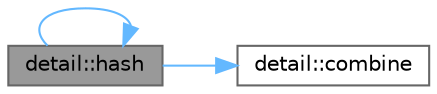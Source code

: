 digraph "detail::hash"
{
 // LATEX_PDF_SIZE
  bgcolor="transparent";
  edge [fontname=Helvetica,fontsize=10,labelfontname=Helvetica,labelfontsize=10];
  node [fontname=Helvetica,fontsize=10,shape=box,height=0.2,width=0.4];
  rankdir="LR";
  Node1 [id="Node000001",label="detail::hash",height=0.2,width=0.4,color="gray40", fillcolor="grey60", style="filled", fontcolor="black",tooltip="hash a JSON value"];
  Node1 -> Node2 [id="edge1_Node000001_Node000002",color="steelblue1",style="solid",tooltip=" "];
  Node2 [id="Node000002",label="detail::combine",height=0.2,width=0.4,color="grey40", fillcolor="white", style="filled",URL="$namespacedetail.html#aa723590713a6396b0306897a2cadfb08",tooltip=" "];
  Node1 -> Node1 [id="edge2_Node000001_Node000001",color="steelblue1",style="solid",tooltip=" "];
}
